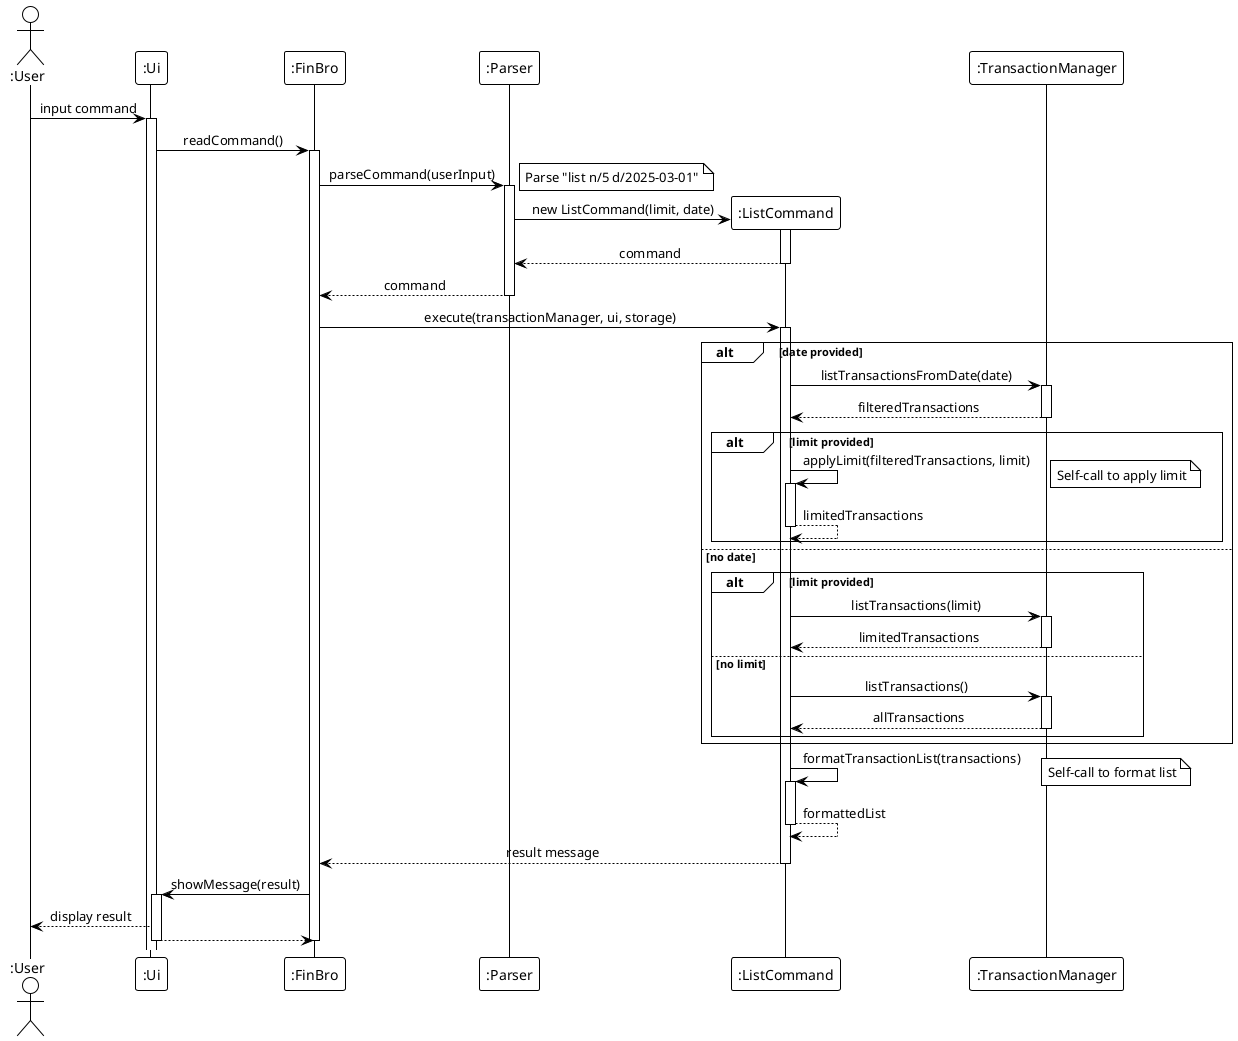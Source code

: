 @startuml
!theme plain
skinparam sequenceMessageAlign center
skinparam responseMessageBelowArrow true
skinparam lifelineStrategy nosolid

actor ":User" as User
participant ":Ui" as UI
participant ":FinBro" as FinBro
participant ":Parser" as Parser
participant ":ListCommand" as ListCommand
participant ":TransactionManager" as TransactionMgr

User -> UI : input command
activate UI

UI -> FinBro : readCommand()
activate FinBro

FinBro -> Parser : parseCommand(userInput)
activate Parser
note right: Parse "list n/5 d/2025-03-01"

create ListCommand
Parser -> ListCommand : new ListCommand(limit, date)
activate ListCommand
ListCommand --> Parser : command
deactivate ListCommand
Parser --> FinBro : command
deactivate Parser

FinBro -> ListCommand : execute(transactionManager, ui, storage)
activate ListCommand

alt date provided
    ListCommand -> TransactionMgr : listTransactionsFromDate(date)
    activate TransactionMgr
    TransactionMgr --> ListCommand : filteredTransactions
    deactivate TransactionMgr

    alt limit provided
        ListCommand -> ListCommand : applyLimit(filteredTransactions, limit)
        activate ListCommand
        note right: Self-call to apply limit
        ListCommand --> ListCommand : limitedTransactions
        deactivate ListCommand
    end
else no date
    alt limit provided
        ListCommand -> TransactionMgr : listTransactions(limit)
        activate TransactionMgr
        TransactionMgr --> ListCommand : limitedTransactions
        deactivate TransactionMgr
    else no limit
        ListCommand -> TransactionMgr : listTransactions()
        activate TransactionMgr
        TransactionMgr --> ListCommand : allTransactions
        deactivate TransactionMgr
    end
end

ListCommand -> ListCommand : formatTransactionList(transactions)
activate ListCommand
note right: Self-call to format list
ListCommand --> ListCommand : formattedList
deactivate ListCommand

ListCommand --> FinBro : result message
deactivate ListCommand

FinBro -> UI : showMessage(result)
activate UI
UI --> User : display result
UI --> FinBro
deactivate UI
deactivate FinBro

@enduml